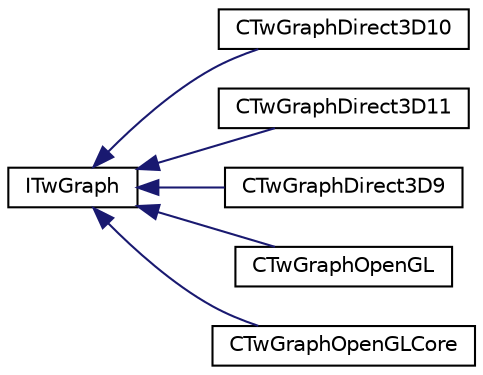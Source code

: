 digraph "Graphical Class Hierarchy"
{
  edge [fontname="Helvetica",fontsize="10",labelfontname="Helvetica",labelfontsize="10"];
  node [fontname="Helvetica",fontsize="10",shape=record];
  rankdir="LR";
  Node1 [label="ITwGraph",height=0.2,width=0.4,color="black", fillcolor="white", style="filled",URL="$class_i_tw_graph.html"];
  Node1 -> Node2 [dir="back",color="midnightblue",fontsize="10",style="solid",fontname="Helvetica"];
  Node2 [label="CTwGraphDirect3D10",height=0.2,width=0.4,color="black", fillcolor="white", style="filled",URL="$class_c_tw_graph_direct3_d10.html"];
  Node1 -> Node3 [dir="back",color="midnightblue",fontsize="10",style="solid",fontname="Helvetica"];
  Node3 [label="CTwGraphDirect3D11",height=0.2,width=0.4,color="black", fillcolor="white", style="filled",URL="$class_c_tw_graph_direct3_d11.html"];
  Node1 -> Node4 [dir="back",color="midnightblue",fontsize="10",style="solid",fontname="Helvetica"];
  Node4 [label="CTwGraphDirect3D9",height=0.2,width=0.4,color="black", fillcolor="white", style="filled",URL="$class_c_tw_graph_direct3_d9.html"];
  Node1 -> Node5 [dir="back",color="midnightblue",fontsize="10",style="solid",fontname="Helvetica"];
  Node5 [label="CTwGraphOpenGL",height=0.2,width=0.4,color="black", fillcolor="white", style="filled",URL="$class_c_tw_graph_open_g_l.html"];
  Node1 -> Node6 [dir="back",color="midnightblue",fontsize="10",style="solid",fontname="Helvetica"];
  Node6 [label="CTwGraphOpenGLCore",height=0.2,width=0.4,color="black", fillcolor="white", style="filled",URL="$class_c_tw_graph_open_g_l_core.html"];
}
